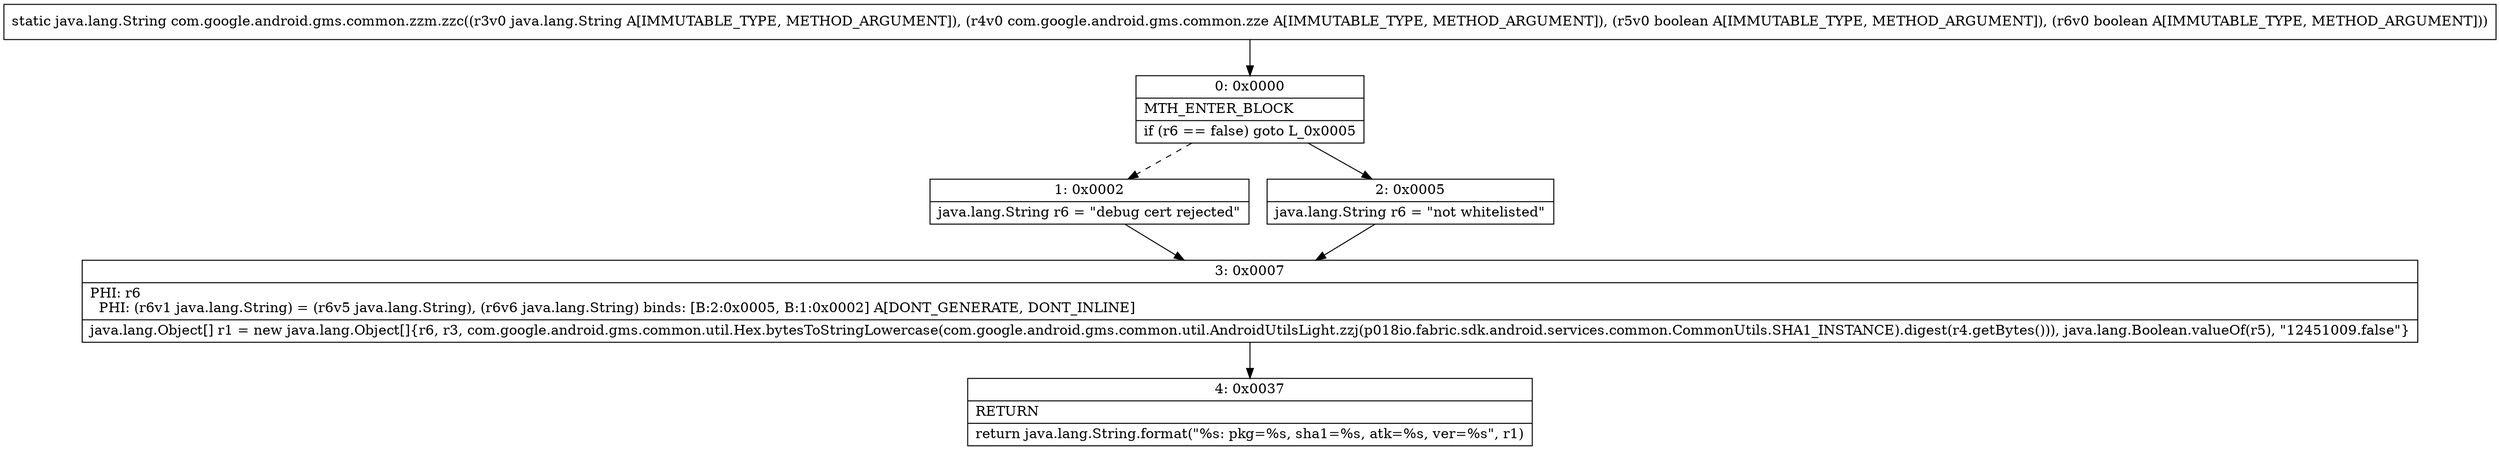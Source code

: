 digraph "CFG forcom.google.android.gms.common.zzm.zzc(Ljava\/lang\/String;Lcom\/google\/android\/gms\/common\/zze;ZZ)Ljava\/lang\/String;" {
Node_0 [shape=record,label="{0\:\ 0x0000|MTH_ENTER_BLOCK\l|if (r6 == false) goto L_0x0005\l}"];
Node_1 [shape=record,label="{1\:\ 0x0002|java.lang.String r6 = \"debug cert rejected\"\l}"];
Node_2 [shape=record,label="{2\:\ 0x0005|java.lang.String r6 = \"not whitelisted\"\l}"];
Node_3 [shape=record,label="{3\:\ 0x0007|PHI: r6 \l  PHI: (r6v1 java.lang.String) = (r6v5 java.lang.String), (r6v6 java.lang.String) binds: [B:2:0x0005, B:1:0x0002] A[DONT_GENERATE, DONT_INLINE]\l|java.lang.Object[] r1 = new java.lang.Object[]\{r6, r3, com.google.android.gms.common.util.Hex.bytesToStringLowercase(com.google.android.gms.common.util.AndroidUtilsLight.zzj(p018io.fabric.sdk.android.services.common.CommonUtils.SHA1_INSTANCE).digest(r4.getBytes())), java.lang.Boolean.valueOf(r5), \"12451009.false\"\}\l}"];
Node_4 [shape=record,label="{4\:\ 0x0037|RETURN\l|return java.lang.String.format(\"%s: pkg=%s, sha1=%s, atk=%s, ver=%s\", r1)\l}"];
MethodNode[shape=record,label="{static java.lang.String com.google.android.gms.common.zzm.zzc((r3v0 java.lang.String A[IMMUTABLE_TYPE, METHOD_ARGUMENT]), (r4v0 com.google.android.gms.common.zze A[IMMUTABLE_TYPE, METHOD_ARGUMENT]), (r5v0 boolean A[IMMUTABLE_TYPE, METHOD_ARGUMENT]), (r6v0 boolean A[IMMUTABLE_TYPE, METHOD_ARGUMENT])) }"];
MethodNode -> Node_0;
Node_0 -> Node_1[style=dashed];
Node_0 -> Node_2;
Node_1 -> Node_3;
Node_2 -> Node_3;
Node_3 -> Node_4;
}

